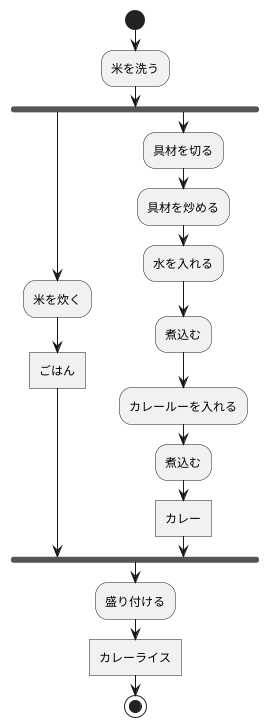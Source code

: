 @startuml  7章練習_ACカレーライス

start
:米を洗う;
fork
:米を炊く;
:ごはん]
fork again
:具材を切る;
:具材を炒める;
:水を入れる;
:煮込む;
:カレールーを入れる;
:煮込む;
:カレー]
end fork
:盛り付ける;
:カレーライス]
stop
@enduml
